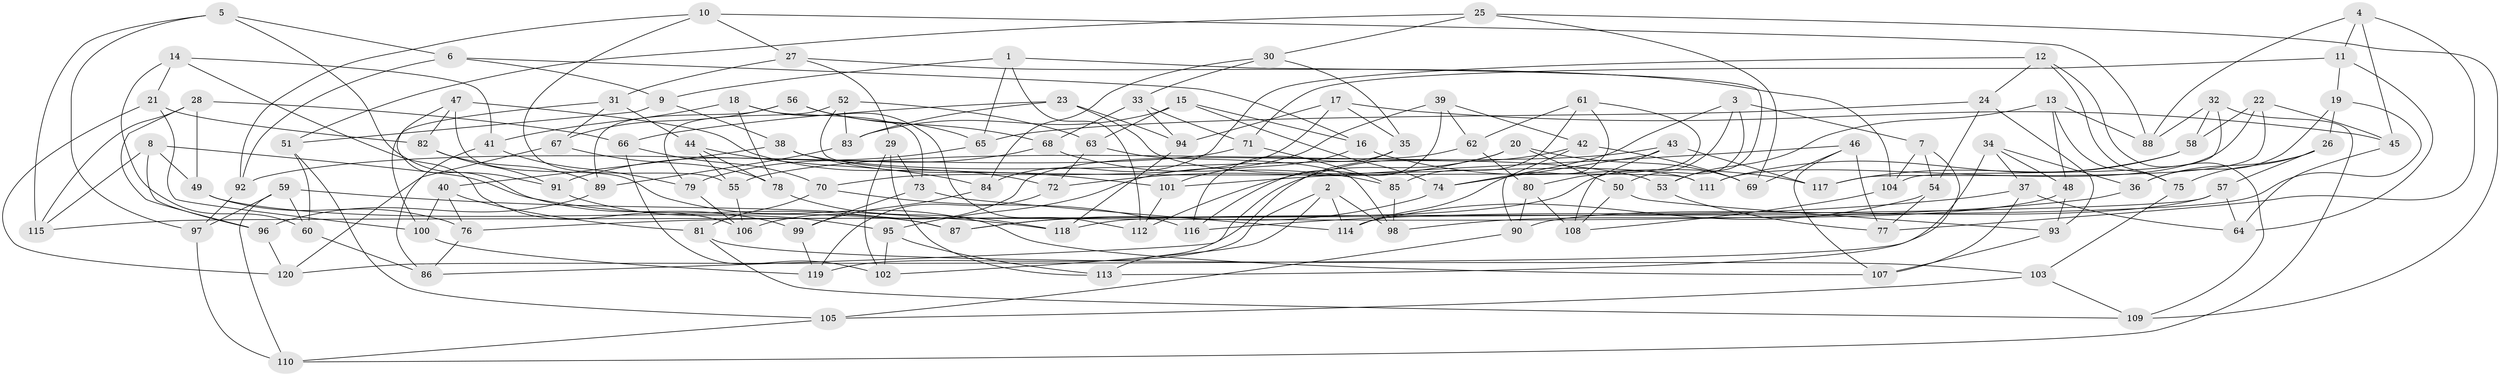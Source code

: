 // coarse degree distribution, {10: 0.08333333333333333, 6: 0.1388888888888889, 7: 0.19444444444444445, 15: 0.027777777777777776, 13: 0.05555555555555555, 11: 0.05555555555555555, 8: 0.16666666666666666, 5: 0.08333333333333333, 2: 0.027777777777777776, 9: 0.027777777777777776, 4: 0.08333333333333333, 3: 0.05555555555555555}
// Generated by graph-tools (version 1.1) at 2025/20/03/04/25 18:20:30]
// undirected, 120 vertices, 240 edges
graph export_dot {
graph [start="1"]
  node [color=gray90,style=filled];
  1;
  2;
  3;
  4;
  5;
  6;
  7;
  8;
  9;
  10;
  11;
  12;
  13;
  14;
  15;
  16;
  17;
  18;
  19;
  20;
  21;
  22;
  23;
  24;
  25;
  26;
  27;
  28;
  29;
  30;
  31;
  32;
  33;
  34;
  35;
  36;
  37;
  38;
  39;
  40;
  41;
  42;
  43;
  44;
  45;
  46;
  47;
  48;
  49;
  50;
  51;
  52;
  53;
  54;
  55;
  56;
  57;
  58;
  59;
  60;
  61;
  62;
  63;
  64;
  65;
  66;
  67;
  68;
  69;
  70;
  71;
  72;
  73;
  74;
  75;
  76;
  77;
  78;
  79;
  80;
  81;
  82;
  83;
  84;
  85;
  86;
  87;
  88;
  89;
  90;
  91;
  92;
  93;
  94;
  95;
  96;
  97;
  98;
  99;
  100;
  101;
  102;
  103;
  104;
  105;
  106;
  107;
  108;
  109;
  110;
  111;
  112;
  113;
  114;
  115;
  116;
  117;
  118;
  119;
  120;
  1 -- 53;
  1 -- 65;
  1 -- 9;
  1 -- 112;
  2 -- 98;
  2 -- 102;
  2 -- 119;
  2 -- 114;
  3 -- 7;
  3 -- 50;
  3 -- 74;
  3 -- 87;
  4 -- 11;
  4 -- 45;
  4 -- 77;
  4 -- 88;
  5 -- 97;
  5 -- 6;
  5 -- 115;
  5 -- 91;
  6 -- 9;
  6 -- 16;
  6 -- 92;
  7 -- 104;
  7 -- 113;
  7 -- 54;
  8 -- 115;
  8 -- 96;
  8 -- 87;
  8 -- 49;
  9 -- 38;
  9 -- 51;
  10 -- 55;
  10 -- 27;
  10 -- 88;
  10 -- 92;
  11 -- 19;
  11 -- 64;
  11 -- 71;
  12 -- 75;
  12 -- 24;
  12 -- 109;
  12 -- 84;
  13 -- 48;
  13 -- 53;
  13 -- 75;
  13 -- 88;
  14 -- 41;
  14 -- 60;
  14 -- 21;
  14 -- 106;
  15 -- 83;
  15 -- 16;
  15 -- 74;
  15 -- 63;
  16 -- 117;
  16 -- 101;
  17 -- 94;
  17 -- 35;
  17 -- 70;
  17 -- 45;
  18 -- 78;
  18 -- 41;
  18 -- 112;
  18 -- 73;
  19 -- 26;
  19 -- 36;
  19 -- 118;
  20 -- 50;
  20 -- 69;
  20 -- 72;
  20 -- 112;
  21 -- 82;
  21 -- 120;
  21 -- 100;
  22 -- 45;
  22 -- 58;
  22 -- 117;
  22 -- 111;
  23 -- 111;
  23 -- 83;
  23 -- 94;
  23 -- 66;
  24 -- 93;
  24 -- 65;
  24 -- 54;
  25 -- 69;
  25 -- 30;
  25 -- 51;
  25 -- 109;
  26 -- 36;
  26 -- 57;
  26 -- 75;
  27 -- 104;
  27 -- 31;
  27 -- 29;
  28 -- 115;
  28 -- 49;
  28 -- 96;
  28 -- 66;
  29 -- 113;
  29 -- 102;
  29 -- 73;
  30 -- 35;
  30 -- 84;
  30 -- 33;
  31 -- 67;
  31 -- 44;
  31 -- 100;
  32 -- 110;
  32 -- 58;
  32 -- 88;
  32 -- 104;
  33 -- 68;
  33 -- 71;
  33 -- 94;
  34 -- 36;
  34 -- 48;
  34 -- 120;
  34 -- 37;
  35 -- 116;
  35 -- 113;
  36 -- 76;
  37 -- 107;
  37 -- 116;
  37 -- 64;
  38 -- 53;
  38 -- 40;
  38 -- 101;
  39 -- 62;
  39 -- 116;
  39 -- 42;
  39 -- 95;
  40 -- 100;
  40 -- 76;
  40 -- 81;
  41 -- 79;
  41 -- 86;
  42 -- 69;
  42 -- 86;
  42 -- 90;
  43 -- 55;
  43 -- 108;
  43 -- 74;
  43 -- 117;
  44 -- 55;
  44 -- 78;
  44 -- 84;
  45 -- 64;
  46 -- 101;
  46 -- 107;
  46 -- 77;
  46 -- 69;
  47 -- 99;
  47 -- 72;
  47 -- 107;
  47 -- 82;
  48 -- 93;
  48 -- 98;
  49 -- 76;
  49 -- 87;
  50 -- 108;
  50 -- 93;
  51 -- 105;
  51 -- 60;
  52 -- 79;
  52 -- 111;
  52 -- 63;
  52 -- 83;
  53 -- 77;
  54 -- 77;
  54 -- 114;
  55 -- 106;
  56 -- 89;
  56 -- 68;
  56 -- 67;
  56 -- 65;
  57 -- 64;
  57 -- 115;
  57 -- 90;
  58 -- 111;
  58 -- 117;
  59 -- 110;
  59 -- 97;
  59 -- 60;
  59 -- 118;
  60 -- 86;
  61 -- 85;
  61 -- 62;
  61 -- 80;
  61 -- 114;
  62 -- 106;
  62 -- 80;
  63 -- 72;
  63 -- 98;
  65 -- 91;
  66 -- 70;
  66 -- 102;
  67 -- 78;
  67 -- 120;
  68 -- 85;
  68 -- 79;
  70 -- 81;
  70 -- 116;
  71 -- 85;
  71 -- 92;
  72 -- 119;
  73 -- 114;
  73 -- 99;
  74 -- 87;
  75 -- 103;
  76 -- 86;
  78 -- 118;
  79 -- 106;
  80 -- 108;
  80 -- 90;
  81 -- 103;
  81 -- 109;
  82 -- 89;
  82 -- 91;
  83 -- 89;
  84 -- 99;
  85 -- 98;
  89 -- 96;
  90 -- 105;
  91 -- 95;
  92 -- 97;
  93 -- 107;
  94 -- 118;
  95 -- 113;
  95 -- 102;
  96 -- 120;
  97 -- 110;
  99 -- 119;
  100 -- 119;
  101 -- 112;
  103 -- 109;
  103 -- 105;
  104 -- 108;
  105 -- 110;
}
